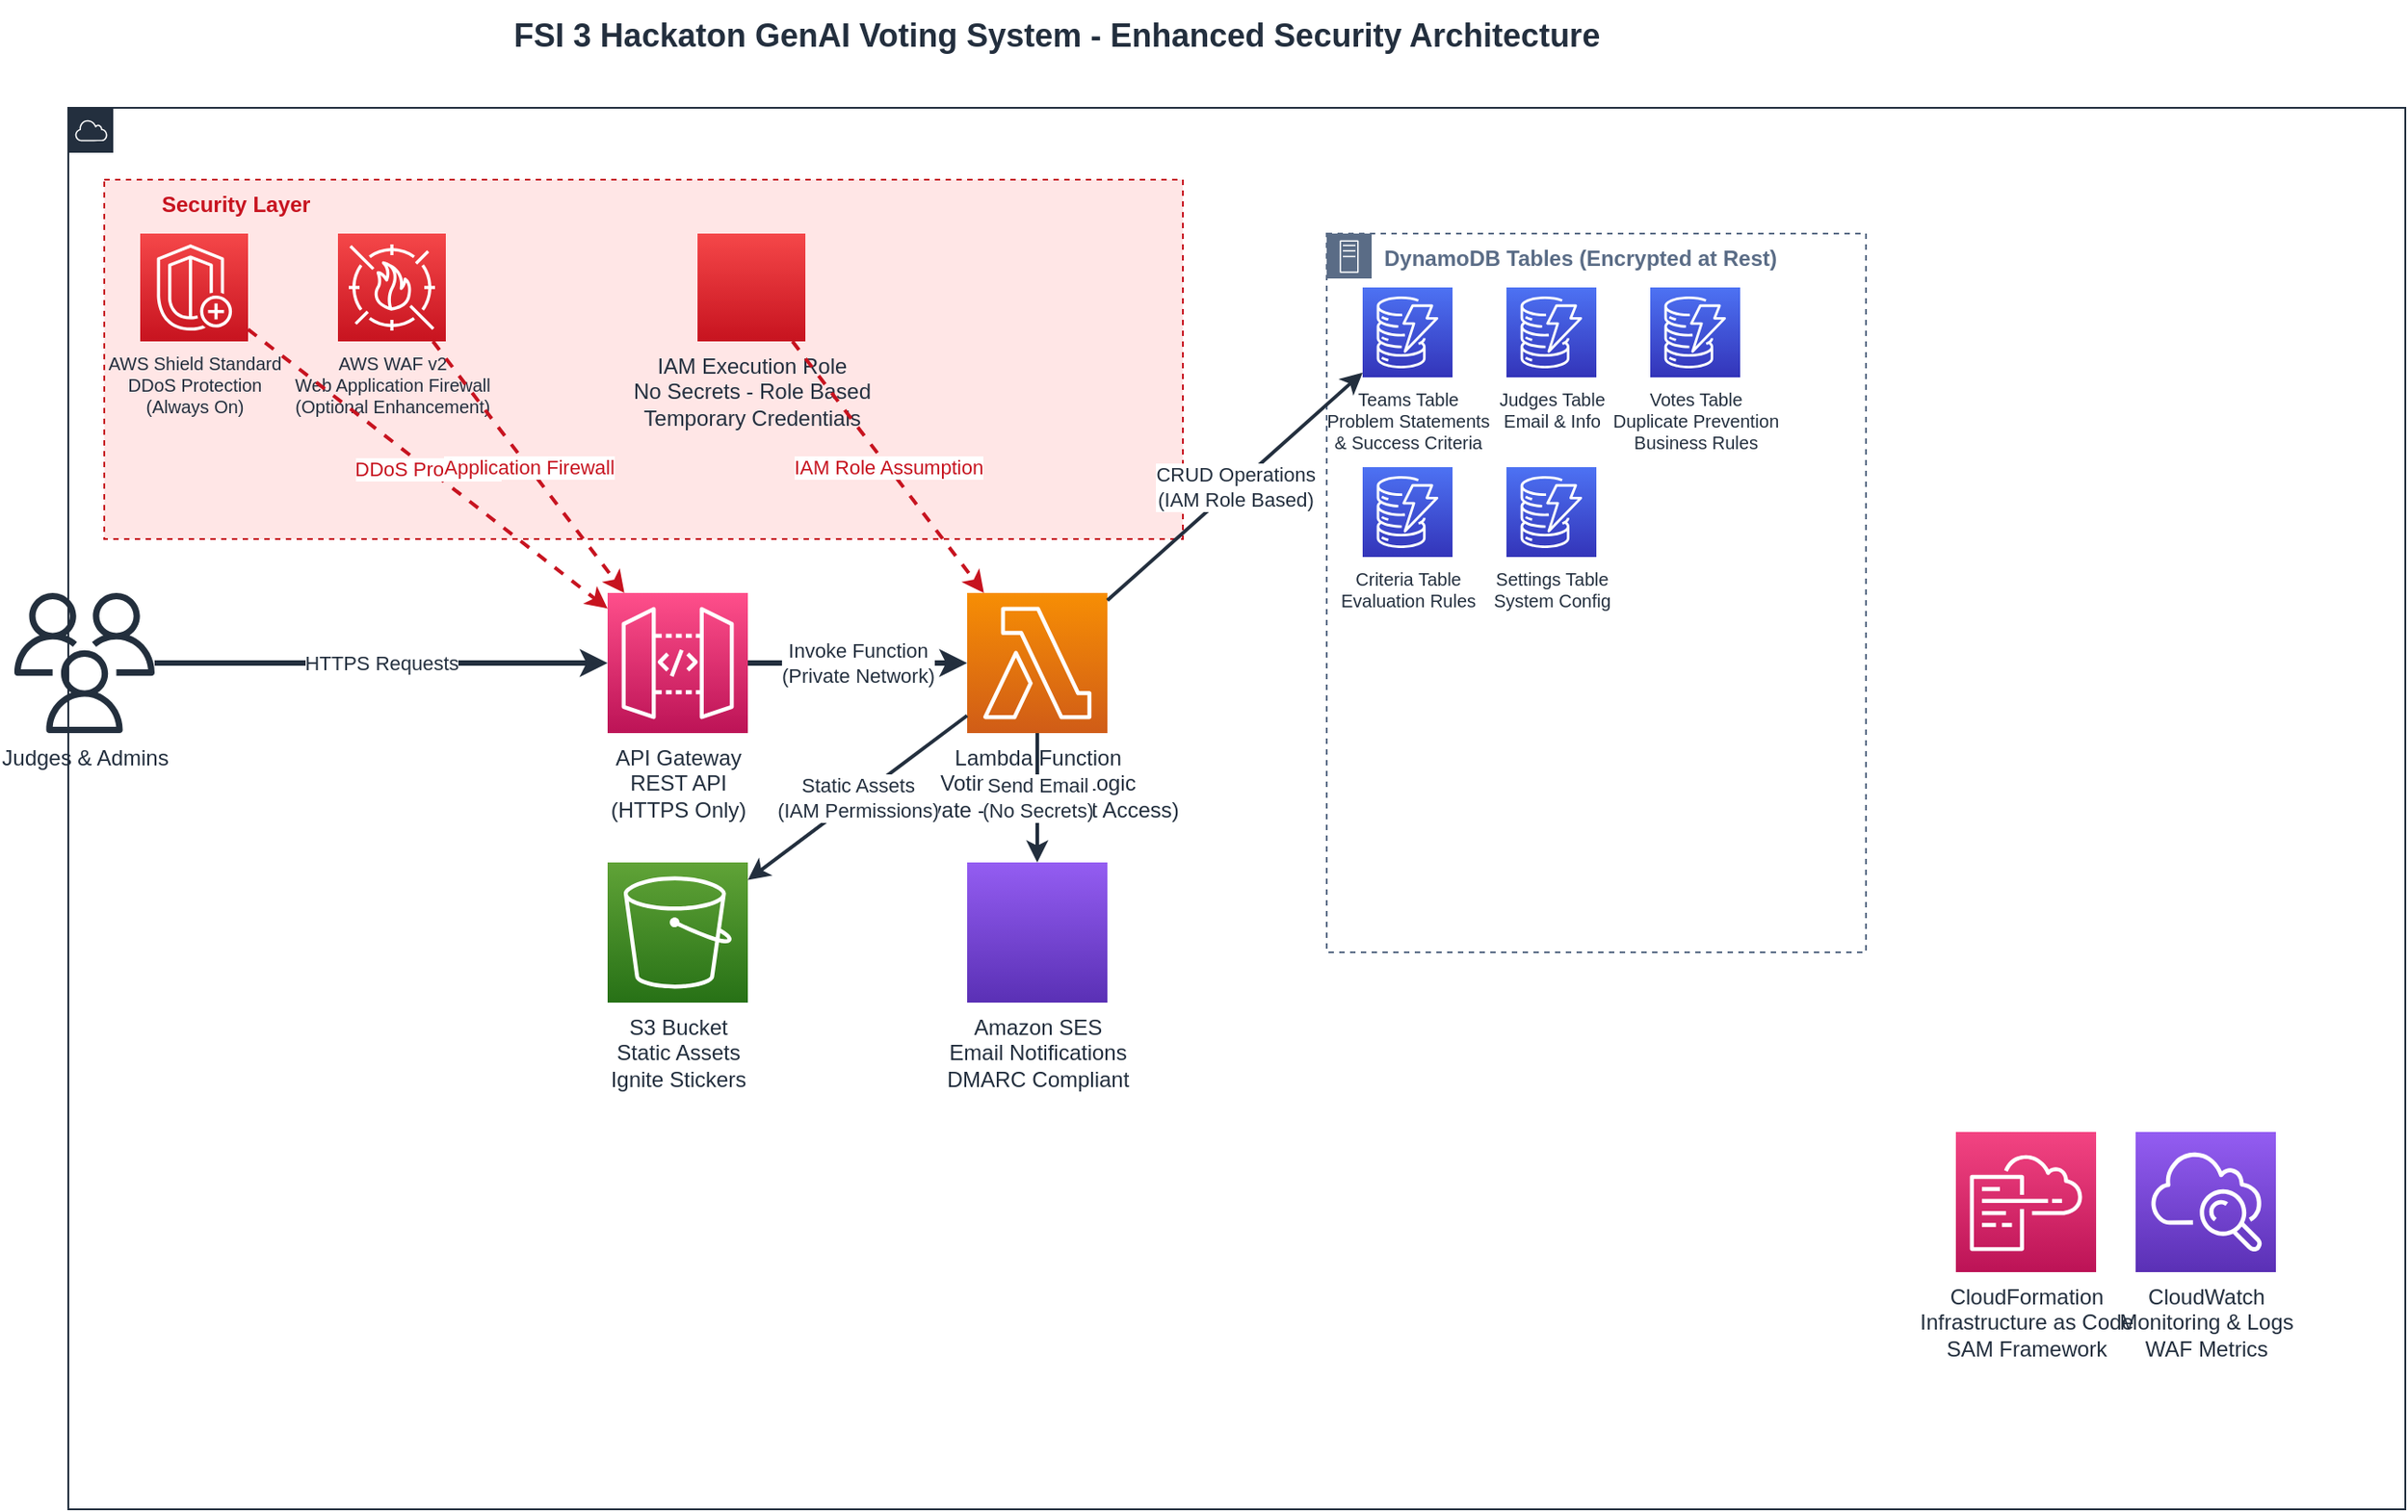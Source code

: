 <mxfile version="24.6.4" type="device">
  <diagram name="FSI-3-Hackaton-GenAI-Voting-System-Enhanced" id="architecture-enhanced">
    <mxGraphModel dx="1422" dy="794" grid="1" gridSize="10" guides="1" tooltips="1" connect="1" arrows="1" fold="1" page="1" pageScale="1" pageWidth="1400" pageHeight="900" math="0" shadow="0">
      <root>
        <mxCell id="0" />
        <mxCell id="1" parent="0" />
        
        <!-- Title -->
        <mxCell id="title" value="FSI 3 Hackaton GenAI Voting System - Enhanced Security Architecture" style="text;html=1;strokeColor=none;fillColor=none;align=center;verticalAlign=middle;whiteSpace=wrap;rounded=0;fontSize=18;fontStyle=1;fontColor=#232F3E;" vertex="1" parent="1">
          <mxGeometry x="200" y="20" width="800" height="40" as="geometry" />
        </mxCell>

        <!-- AWS Cloud Container -->
        <mxCell id="aws-cloud" value="" style="sketch=0;outlineConnect=0;gradientColor=none;html=1;whiteSpace=wrap;fontSize=12;fontStyle=0;shape=mxgraph.aws4.group;grIcon=mxgraph.aws4.group_aws_cloud;strokeColor=#232F3E;fillColor=none;verticalAlign=top;align=left;spacingLeft=30;fontColor=#232F3E;dashed=0;" vertex="1" parent="1">
          <mxGeometry x="50" y="80" width="1300" height="780" as="geometry" />
        </mxCell>

        <!-- Security Layer Container -->
        <mxCell id="security-layer" value="Security Layer" style="sketch=0;outlineConnect=0;gradientColor=none;html=1;whiteSpace=wrap;fontSize=12;fontStyle=1;shape=mxgraph.aws4.group;grIcon=mxgraph.aws4.group_security_identity_compliance;strokeColor=#C7131F;fillColor=#FFE6E6;verticalAlign=top;align=left;spacingLeft=30;fontColor=#C7131F;dashed=1;" vertex="1" parent="1">
          <mxGeometry x="70" y="120" width="600" height="200" as="geometry" />
        </mxCell>

        <!-- Internet/Users -->
        <mxCell id="users" value="Judges &amp; Admins" style="sketch=0;outlineConnect=0;fontColor=#232F3E;gradientColor=none;fillColor=#232F3D;strokeColor=none;dashed=0;verticalLabelPosition=bottom;verticalAlign=top;align=center;html=1;fontSize=12;fontStyle=0;aspect=fixed;pointerEvents=1;shape=mxgraph.aws4.users;" vertex="1" parent="1">
          <mxGeometry x="20" y="350" width="78" height="78" as="geometry" />
        </mxCell>

        <!-- AWS Shield -->
        <mxCell id="shield" value="AWS Shield Standard&#xa;DDoS Protection&#xa;(Always On)" style="sketch=0;points=[[0,0,0],[0.25,0,0],[0.5,0,0],[0.75,0,0],[1,0,0],[0,1,0],[0.25,1,0],[0.5,1,0],[0.75,1,0],[1,1,0],[0,0.25,0],[0,0.5,0],[0,0.75,0],[1,0.25,0],[1,0.5,0],[1,0.75,0]];outlineConnect=0;fontColor=#232F3E;gradientColor=#F54749;gradientDirection=north;fillColor=#C7131F;strokeColor=#ffffff;dashed=0;verticalLabelPosition=bottom;verticalAlign=top;align=center;html=1;fontSize=10;fontStyle=0;aspect=fixed;shape=mxgraph.aws4.resourceIcon;resIcon=mxgraph.aws4.shield;" vertex="1" parent="1">
          <mxGeometry x="90" y="150" width="60" height="60" as="geometry" />
        </mxCell>

        <!-- AWS WAF -->
        <mxCell id="waf" value="AWS WAF v2&#xa;Web Application Firewall&#xa;(Optional Enhancement)" style="sketch=0;points=[[0,0,0],[0.25,0,0],[0.5,0,0],[0.75,0,0],[1,0,0],[0,1,0],[0.25,1,0],[0.5,1,0],[0.75,1,0],[1,1,0],[0,0.25,0],[0,0.5,0],[0,0.75,0],[1,0.25,0],[1,0.5,0],[1,0.75,0]];outlineConnect=0;fontColor=#232F3E;gradientColor=#F54749;gradientDirection=north;fillColor=#C7131F;strokeColor=#ffffff;dashed=0;verticalLabelPosition=bottom;verticalAlign=top;align=center;html=1;fontSize=10;fontStyle=0;aspect=fixed;shape=mxgraph.aws4.resourceIcon;resIcon=mxgraph.aws4.waf;" vertex="1" parent="1">
          <mxGeometry x="200" y="150" width="60" height="60" as="geometry" />
        </mxCell>

        <!-- API Gateway -->
        <mxCell id="api-gateway" value="API Gateway&#xa;REST API&#xa;(HTTPS Only)" style="sketch=0;points=[[0,0,0],[0.25,0,0],[0.5,0,0],[0.75,0,0],[1,0,0],[0,1,0],[0.25,1,0],[0.5,1,0],[0.75,1,0],[1,1,0],[0,0.25,0],[0,0.5,0],[0,0.75,0],[1,0.25,0],[1,0.5,0],[1,0.75,0]];outlineConnect=0;fontColor=#232F3E;gradientColor=#FF4F8B;gradientDirection=north;fillColor=#BC1356;strokeColor=#ffffff;dashed=0;verticalLabelPosition=bottom;verticalAlign=top;align=center;html=1;fontSize=12;fontStyle=0;aspect=fixed;shape=mxgraph.aws4.resourceIcon;resIcon=mxgraph.aws4.api_gateway;" vertex="1" parent="1">
          <mxGeometry x="350" y="350" width="78" height="78" as="geometry" />
        </mxCell>

        <!-- Lambda Function -->
        <mxCell id="lambda" value="Lambda Function&#xa;Voting System Logic&#xa;(Private - No Internet Access)" style="sketch=0;points=[[0,0,0],[0.25,0,0],[0.5,0,0],[0.75,0,0],[1,0,0],[0,1,0],[0.25,1,0],[0.5,1,0],[0.75,1,0],[1,1,0],[0,0.25,0],[0,0.5,0],[0,0.75,0],[1,0.25,0],[1,0.5,0],[1,0.75,0]];outlineConnect=0;fontColor=#232F3E;gradientColor=#F78E04;gradientDirection=north;fillColor=#D05C17;strokeColor=#ffffff;dashed=0;verticalLabelPosition=bottom;verticalAlign=top;align=center;html=1;fontSize=12;fontStyle=0;aspect=fixed;shape=mxgraph.aws4.resourceIcon;resIcon=mxgraph.aws4.lambda;" vertex="1" parent="1">
          <mxGeometry x="550" y="350" width="78" height="78" as="geometry" />
        </mxCell>

        <!-- IAM Role -->
        <mxCell id="iam" value="IAM Execution Role&#xa;No Secrets - Role Based&#xa;Temporary Credentials" style="sketch=0;points=[[0,0,0],[0.25,0,0],[0.5,0,0],[0.75,0,0],[1,0,0],[0,1,0],[0.25,1,0],[0.5,1,0],[0.75,1,0],[1,1,0],[0,0.25,0],[0,0.5,0],[0,0.75,0],[1,0.25,0],[1,0.5,0],[1,0.75,0]];outlineConnect=0;fontColor=#232F3E;gradientColor=#F54749;gradientDirection=north;fillColor=#C7131F;strokeColor=#ffffff;dashed=0;verticalLabelPosition=bottom;verticalAlign=top;align=center;html=1;fontSize=12;fontStyle=0;aspect=fixed;shape=mxgraph.aws4.resourceIcon;resIcon=mxgraph.aws4.iam;" vertex="1" parent="1">
          <mxGeometry x="400" y="150" width="60" height="60" as="geometry" />
        </mxCell>

        <!-- DynamoDB Tables Container -->
        <mxCell id="dynamodb-container" value="DynamoDB Tables (Encrypted at Rest)" style="sketch=0;outlineConnect=0;gradientColor=none;html=1;whiteSpace=wrap;fontSize=12;fontStyle=1;shape=mxgraph.aws4.group;grIcon=mxgraph.aws4.group_on_premise;strokeColor=#5A6C86;fillColor=none;verticalAlign=top;align=left;spacingLeft=30;fontColor=#5A6C86;dashed=1;" vertex="1" parent="1">
          <mxGeometry x="750" y="150" width="300" height="400" as="geometry" />
        </mxCell>

        <!-- Teams Table -->
        <mxCell id="teams-table" value="Teams Table&#xa;Problem Statements&#xa;&amp; Success Criteria" style="sketch=0;points=[[0,0,0],[0.25,0,0],[0.5,0,0],[0.75,0,0],[1,0,0],[0,1,0],[0.25,1,0],[0.5,1,0],[0.75,1,0],[1,1,0],[0,0.25,0],[0,0.5,0],[0,0.75,0],[1,0.25,0],[1,0.5,0],[1,0.75,0]];outlineConnect=0;fontColor=#232F3E;gradientColor=#4D72F3;gradientDirection=north;fillColor=#3334B9;strokeColor=#ffffff;dashed=0;verticalLabelPosition=bottom;verticalAlign=top;align=center;html=1;fontSize=10;fontStyle=0;aspect=fixed;shape=mxgraph.aws4.resourceIcon;resIcon=mxgraph.aws4.dynamodb;" vertex="1" parent="1">
          <mxGeometry x="770" y="180" width="50" height="50" as="geometry" />
        </mxCell>

        <!-- Judges Table -->
        <mxCell id="judges-table" value="Judges Table&#xa;Email &amp; Info" style="sketch=0;points=[[0,0,0],[0.25,0,0],[0.5,0,0],[0.75,0,0],[1,0,0],[0,1,0],[0.25,1,0],[0.5,1,0],[0.75,1,0],[1,1,0],[0,0.25,0],[0,0.5,0],[0,0.75,0],[1,0.25,0],[1,0.5,0],[1,0.75,0]];outlineConnect=0;fontColor=#232F3E;gradientColor=#4D72F3;gradientDirection=north;fillColor=#3334B9;strokeColor=#ffffff;dashed=0;verticalLabelPosition=bottom;verticalAlign=top;align=center;html=1;fontSize=10;fontStyle=0;aspect=fixed;shape=mxgraph.aws4.resourceIcon;resIcon=mxgraph.aws4.dynamodb;" vertex="1" parent="1">
          <mxGeometry x="850" y="180" width="50" height="50" as="geometry" />
        </mxCell>

        <!-- Votes Table -->
        <mxCell id="votes-table" value="Votes Table&#xa;Duplicate Prevention&#xa;Business Rules" style="sketch=0;points=[[0,0,0],[0.25,0,0],[0.5,0,0],[0.75,0,0],[1,0,0],[0,1,0],[0.25,1,0],[0.5,1,0],[0.75,1,0],[1,1,0],[0,0.25,0],[0,0.5,0],[0,0.75,0],[1,0.25,0],[1,0.5,0],[1,0.75,0]];outlineConnect=0;fontColor=#232F3E;gradientColor=#4D72F3;gradientDirection=north;fillColor=#3334B9;strokeColor=#ffffff;dashed=0;verticalLabelPosition=bottom;verticalAlign=top;align=center;html=1;fontSize=10;fontStyle=0;aspect=fixed;shape=mxgraph.aws4.resourceIcon;resIcon=mxgraph.aws4.dynamodb;" vertex="1" parent="1">
          <mxGeometry x="930" y="180" width="50" height="50" as="geometry" />
        </mxCell>

        <!-- Criteria Table -->
        <mxCell id="criteria-table" value="Criteria Table&#xa;Evaluation Rules" style="sketch=0;points=[[0,0,0],[0.25,0,0],[0.5,0,0],[0.75,0,0],[1,0,0],[0,1,0],[0.25,1,0],[0.5,1,0],[0.75,1,0],[1,1,0],[0,0.25,0],[0,0.5,0],[0,0.75,0],[1,0.25,0],[1,0.5,0],[1,0.75,0]];outlineConnect=0;fontColor=#232F3E;gradientColor=#4D72F3;gradientDirection=north;fillColor=#3334B9;strokeColor=#ffffff;dashed=0;verticalLabelPosition=bottom;verticalAlign=top;align=center;html=1;fontSize=10;fontStyle=0;aspect=fixed;shape=mxgraph.aws4.resourceIcon;resIcon=mxgraph.aws4.dynamodb;" vertex="1" parent="1">
          <mxGeometry x="770" y="280" width="50" height="50" as="geometry" />
        </mxCell>

        <!-- Settings Table -->
        <mxCell id="settings-table" value="Settings Table&#xa;System Config" style="sketch=0;points=[[0,0,0],[0.25,0,0],[0.5,0,0],[0.75,0,0],[1,0,0],[0,1,0],[0.25,1,0],[0.5,1,0],[0.75,1,0],[1,1,0],[0,0.25,0],[0,0.5,0],[0,0.75,0],[1,0.25,0],[1,0.5,0],[1,0.75,0]];outlineConnect=0;fontColor=#232F3E;gradientColor=#4D72F3;gradientDirection=north;fillColor=#3334B9;strokeColor=#ffffff;dashed=0;verticalLabelPosition=bottom;verticalAlign=top;align=center;html=1;fontSize=10;fontStyle=0;aspect=fixed;shape=mxgraph.aws4.resourceIcon;resIcon=mxgraph.aws4.dynamodb;" vertex="1" parent="1">
          <mxGeometry x="850" y="280" width="50" height="50" as="geometry" />
        </mxCell>

        <!-- SES -->
        <mxCell id="ses" value="Amazon SES&#xa;Email Notifications&#xa;DMARC Compliant" style="sketch=0;points=[[0,0,0],[0.25,0,0],[0.5,0,0],[0.75,0,0],[1,0,0],[0,1,0],[0.25,1,0],[0.5,1,0],[0.75,1,0],[1,1,0],[0,0.25,0],[0,0.5,0],[0,0.75,0],[1,0.25,0],[1,0.5,0],[1,0.75,0]];outlineConnect=0;fontColor=#232F3E;gradientColor=#945DF2;gradientDirection=north;fillColor=#5A30B5;strokeColor=#ffffff;dashed=0;verticalLabelPosition=bottom;verticalAlign=top;align=center;html=1;fontSize=12;fontStyle=0;aspect=fixed;shape=mxgraph.aws4.resourceIcon;resIcon=mxgraph.aws4.ses;" vertex="1" parent="1">
          <mxGeometry x="550" y="500" width="78" height="78" as="geometry" />
        </mxCell>

        <!-- S3 Bucket -->
        <mxCell id="s3" value="S3 Bucket&#xa;Static Assets&#xa;Ignite Stickers" style="sketch=0;points=[[0,0,0],[0.25,0,0],[0.5,0,0],[0.75,0,0],[1,0,0],[0,1,0],[0.25,1,0],[0.5,1,0],[0.75,1,0],[1,1,0],[0,0.25,0],[0,0.5,0],[0,0.75,0],[1,0.25,0],[1,0.5,0],[1,0.75,0]];outlineConnect=0;fontColor=#232F3E;gradientColor=#60A337;gradientDirection=north;fillColor=#277116;strokeColor=#ffffff;dashed=0;verticalLabelPosition=bottom;verticalAlign=top;align=center;html=1;fontSize=12;fontStyle=0;aspect=fixed;shape=mxgraph.aws4.resourceIcon;resIcon=mxgraph.aws4.s3;" vertex="1" parent="1">
          <mxGeometry x="350" y="500" width="78" height="78" as="geometry" />
        </mxCell>

        <!-- CloudFormation -->
        <mxCell id="cloudformation" value="CloudFormation&#xa;Infrastructure as Code&#xa;SAM Framework" style="sketch=0;points=[[0,0,0],[0.25,0,0],[0.5,0,0],[0.75,0,0],[1,0,0],[0,1,0],[0.25,1,0],[0.5,1,0],[0.75,1,0],[1,1,0],[0,0.25,0],[0,0.5,0],[0,0.75,0],[1,0.25,0],[1,0.5,0],[1,0.75,0]];outlineConnect=0;fontColor=#232F3E;gradientColor=#F34482;gradientDirection=north;fillColor=#BC1356;strokeColor=#ffffff;dashed=0;verticalLabelPosition=bottom;verticalAlign=top;align=center;html=1;fontSize=12;fontStyle=0;aspect=fixed;shape=mxgraph.aws4.resourceIcon;resIcon=mxgraph.aws4.cloudformation;" vertex="1" parent="1">
          <mxGeometry x="1100" y="650" width="78" height="78" as="geometry" />
        </mxCell>

        <!-- CloudWatch -->
        <mxCell id="cloudwatch" value="CloudWatch&#xa;Monitoring &amp; Logs&#xa;WAF Metrics" style="sketch=0;points=[[0,0,0],[0.25,0,0],[0.5,0,0],[0.75,0,0],[1,0,0],[0,1,0],[0.25,1,0],[0.5,1,0],[0.75,1,0],[1,1,0],[0,0.25,0],[0,0.5,0],[0,0.75,0],[1,0.25,0],[1,0.5,0],[1,0.75,0]];outlineConnect=0;fontColor=#232F3E;gradientColor=#945DF2;gradientDirection=north;fillColor=#5A30B5;strokeColor=#ffffff;dashed=0;verticalLabelPosition=bottom;verticalAlign=top;align=center;html=1;fontSize=12;fontStyle=0;aspect=fixed;shape=mxgraph.aws4.resourceIcon;resIcon=mxgraph.aws4.cloudwatch;" vertex="1" parent="1">
          <mxGeometry x="1200" y="650" width="78" height="78" as="geometry" />
        </mxCell>

        <!-- Security Connections -->
        <mxCell id="security-conn1" value="DDoS Protection" style="endArrow=classic;html=1;rounded=0;strokeColor=#C7131F;strokeWidth=2;fontColor=#C7131F;dashed=1;" edge="1" parent="1" source="shield" target="api-gateway">
          <mxGeometry width="50" height="50" relative="1" as="geometry">
            <mxPoint x="150" y="200" as="sourcePoint" />
            <mxPoint x="350" y="350" as="targetPoint" />
          </mxGeometry>
        </mxCell>

        <mxCell id="security-conn2" value="Application Firewall" style="endArrow=classic;html=1;rounded=0;strokeColor=#C7131F;strokeWidth=2;fontColor=#C7131F;dashed=1;" edge="1" parent="1" source="waf" target="api-gateway">
          <mxGeometry width="50" height="50" relative="1" as="geometry">
            <mxPoint x="260" y="200" as="sourcePoint" />
            <mxPoint x="350" y="350" as="targetPoint" />
          </mxGeometry>
        </mxCell>

        <mxCell id="security-conn3" value="IAM Role Assumption" style="endArrow=classic;html=1;rounded=0;strokeColor=#C7131F;strokeWidth=2;fontColor=#C7131F;dashed=1;" edge="1" parent="1" source="iam" target="lambda">
          <mxGeometry width="50" height="50" relative="1" as="geometry">
            <mxPoint x="460" y="200" as="sourcePoint" />
            <mxPoint x="550" y="350" as="targetPoint" />
          </mxGeometry>
        </mxCell>

        <!-- Main Data Flow Connections -->
        <mxCell id="conn1" value="HTTPS Requests" style="endArrow=classic;html=1;rounded=0;strokeColor=#232F3E;strokeWidth=3;fontColor=#232F3E;" edge="1" parent="1" source="users" target="api-gateway">
          <mxGeometry width="50" height="50" relative="1" as="geometry">
            <mxPoint x="120" y="390" as="sourcePoint" />
            <mxPoint x="320" y="390" as="targetPoint" />
          </mxGeometry>
        </mxCell>

        <mxCell id="conn2" value="Invoke Function&#xa;(Private Network)" style="endArrow=classic;html=1;rounded=0;strokeColor=#232F3E;strokeWidth=3;fontColor=#232F3E;" edge="1" parent="1" source="api-gateway" target="lambda">
          <mxGeometry width="50" height="50" relative="1" as="geometry">
            <mxPoint x="450" y="390" as="sourcePoint" />
            <mxPoint x="520" y="390" as="targetPoint" />
          </mxGeometry>
        </mxCell>

        <!-- Lambda to DynamoDB -->
        <mxCell id="conn3" value="CRUD Operations&#xa;(IAM Role Based)" style="endArrow=classic;html=1;rounded=0;strokeColor=#232F3E;strokeWidth=2;fontColor=#232F3E;" edge="1" parent="1" source="lambda" target="teams-table">
          <mxGeometry width="50" height="50" relative="1" as="geometry">
            <mxPoint x="650" y="350" as="sourcePoint" />
            <mxPoint x="750" y="220" as="targetPoint" />
          </mxGeometry>
        </mxCell>

        <!-- Lambda to SES -->
        <mxCell id="conn8" value="Send Email&#xa;(No Secrets)" style="endArrow=classic;html=1;rounded=0;strokeColor=#232F3E;strokeWidth=2;fontColor=#232F3E;" edge="1" parent="1" source="lambda" target="ses">
          <mxGeometry width="50" height="50" relative="1" as="geometry">
            <mxPoint x="589" y="450" as="sourcePoint" />
            <mxPoint x="589" y="500" as="targetPoint" />
          </mxGeometry>
        </mxCell>

        <!-- Lambda to S3 -->
        <mxCell id="conn9" value="Static Assets&#xa;(IAM Permissions)" style="endArrow=classic;html=1;rounded=0;strokeColor=#232F3E;strokeWidth=2;fontColor=#232F3E;" edge="1" parent="1" source="lambda" target="s3">
          <mxGeometry width="50" height="50" relative="1" as="geometry">
            <mxPoint x="550" y="430" as="sourcePoint" />
            <mxPoint x="450" y="500" as="targetPoint" />
          </mxGeometry>
        </mxCell>

      </root>
    </mxGraphModel>
  </diagram>
</mxfile>
